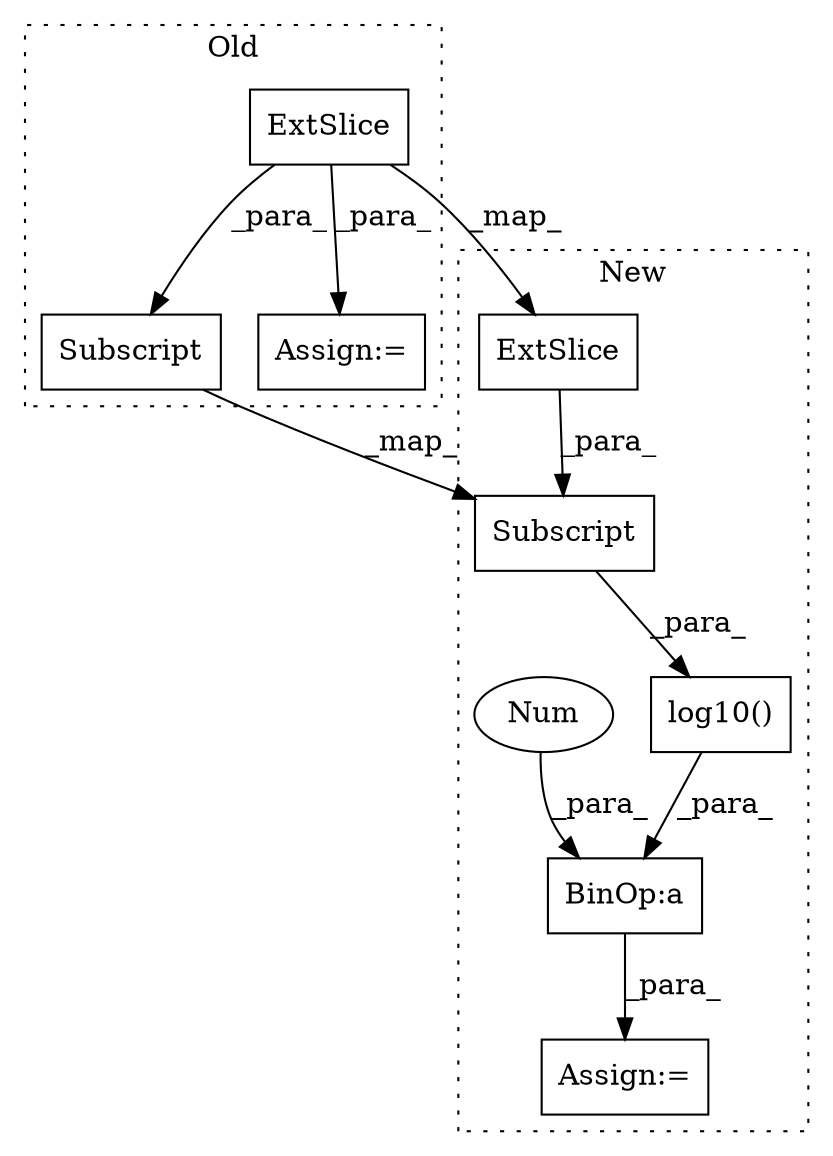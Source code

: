 digraph G {
subgraph cluster0 {
1 [label="ExtSlice" a="85" s="2458" l="4" shape="box"];
4 [label="Subscript" a="63" s="2458,0" l="11,0" shape="box"];
8 [label="Assign:=" a="68" s="2469" l="4" shape="box"];
label = "Old";
style="dotted";
}
subgraph cluster1 {
2 [label="ExtSlice" a="85" s="2564" l="4" shape="box"];
3 [label="Subscript" a="63" s="2564,0" l="11,0" shape="box"];
5 [label="Assign:=" a="68" s="2549" l="3" shape="box"];
6 [label="BinOp:a" a="82" s="2576" l="3" shape="box"];
7 [label="Num" a="76" s="2579" l="2" shape="ellipse"];
9 [label="log10()" a="75" s="2552,2575" l="12,1" shape="box"];
label = "New";
style="dotted";
}
1 -> 8 [label="_para_"];
1 -> 4 [label="_para_"];
1 -> 2 [label="_map_"];
2 -> 3 [label="_para_"];
3 -> 9 [label="_para_"];
4 -> 3 [label="_map_"];
6 -> 5 [label="_para_"];
7 -> 6 [label="_para_"];
9 -> 6 [label="_para_"];
}